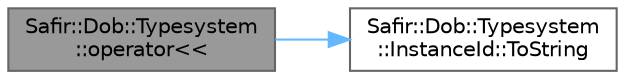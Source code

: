 digraph "Safir::Dob::Typesystem::operator&lt;&lt;"
{
 // LATEX_PDF_SIZE
  bgcolor="transparent";
  edge [fontname=Helvetica,fontsize=10,labelfontname=Helvetica,labelfontsize=10];
  node [fontname=Helvetica,fontsize=10,shape=box,height=0.2,width=0.4];
  rankdir="LR";
  Node1 [label="Safir::Dob::Typesystem\l::operator\<\<",height=0.2,width=0.4,color="gray40", fillcolor="grey60", style="filled", fontcolor="black",tooltip=" "];
  Node1 -> Node2 [color="steelblue1",style="solid"];
  Node2 [label="Safir::Dob::Typesystem\l::InstanceId::ToString",height=0.2,width=0.4,color="grey40", fillcolor="white", style="filled",URL="$a01487.html#a02fa780aec6d76a58f450db9a6259ee2",tooltip="Return a string representation of the instance id."];
}

